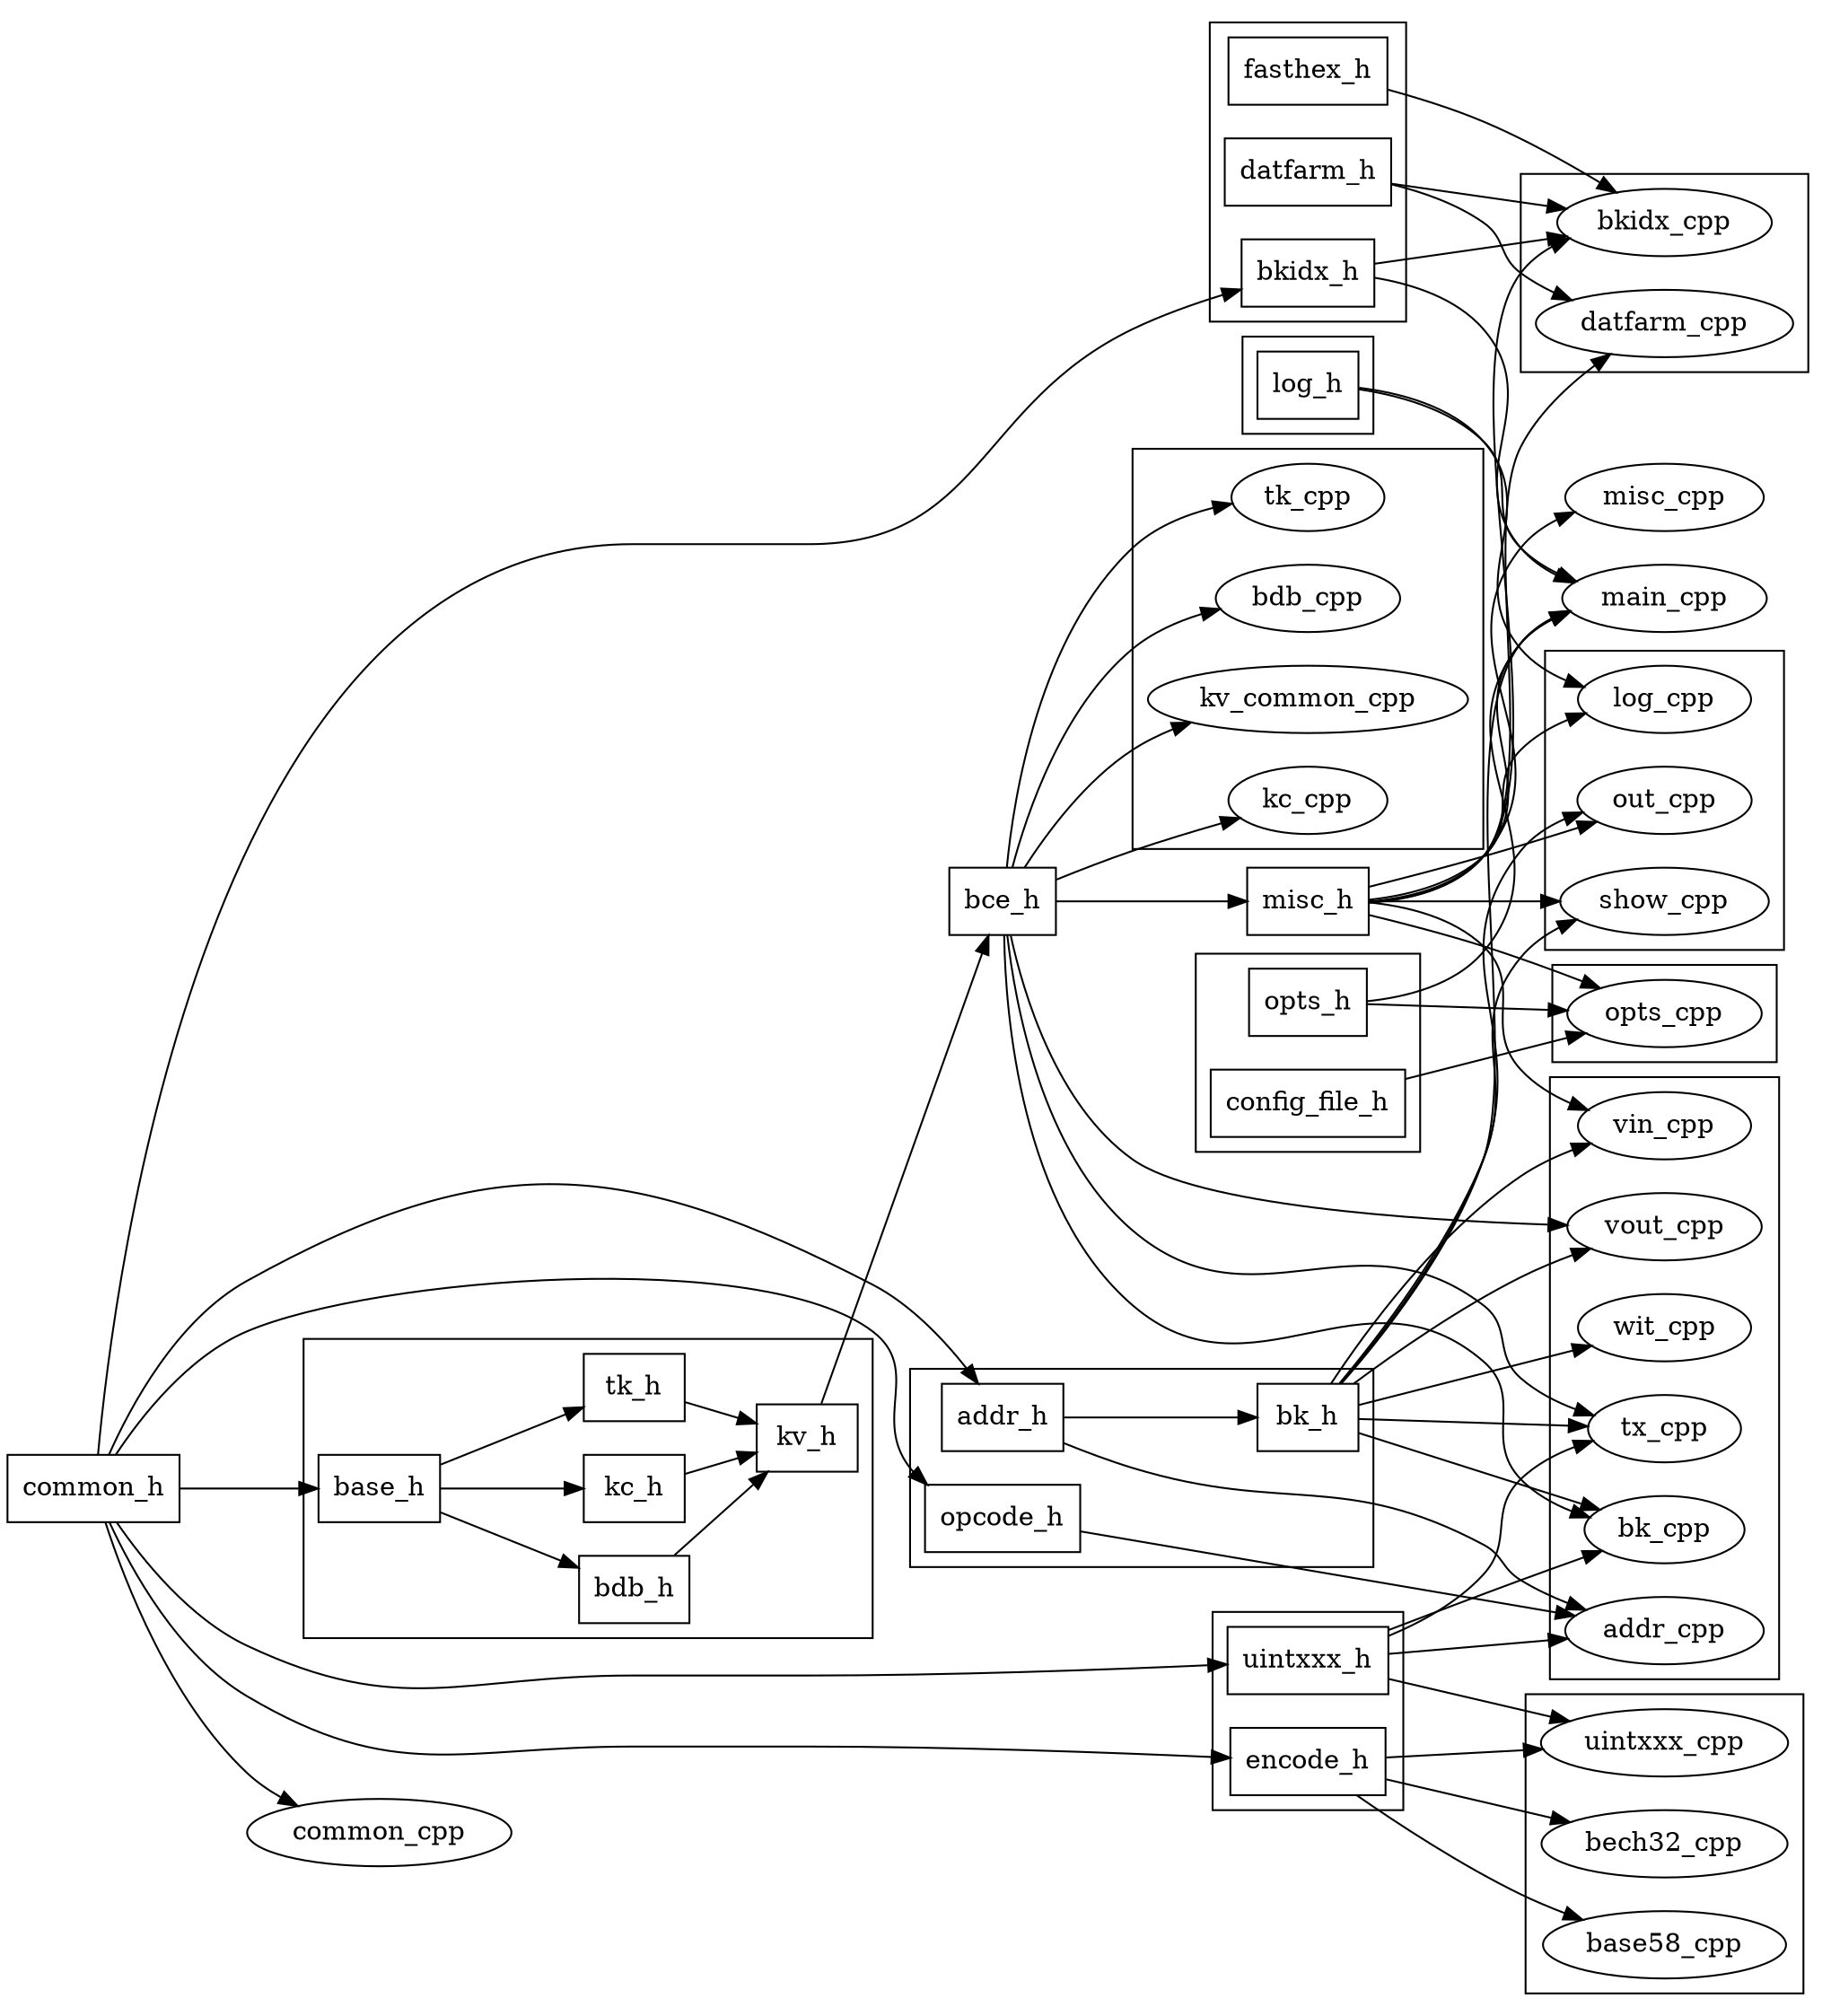 digraph bce2 {
	rankdir = LR;
	node [shape="box"];
	bce_h;
	common_h;
	misc_h;
	subgraph cluster_h_bk {
		addr_h;
		bk_h;
		opcode_h;
	}
	subgraph cluster_h_cfg {
		config_file_h;
		opts_h;
	}
	subgraph cluster_h_crypt {
		encode_h;
		uintxxx_h;
	}
	subgraph cluster_h_kv {
		base_h;
		bdb_h;
		kc_h;
		kv_h;
		tk_h;
	}
	subgraph cluster_h_load {
		bkidx_h;
		datfarm_h;
		fasthex_h;
	}
	subgraph cluster_h_out {
		log_h;
	}
	// .h
	kv_h -> bce_h;
	bce_h -> misc_h;
	common_h -> addr_h -> bk_h;
	common_h -> opcode_h;
	common_h -> encode_h;
	common_h -> uintxxx_h;
	common_h -> base_h;
	base_h -> bdb_h;
	base_h -> kc_h;
	base_h -> tk_h;
	bdb_h -> kv_h;
	kc_h -> kv_h;
	tk_h -> kv_h;
	common_h -> bkidx_h;
	// _cpp
	node [shape="ellipse"];
	common_h -> common_cpp;
	misc_h -> misc_cpp;
	misc_h -> main_cpp;
	opts_h -> main_cpp;
	bkidx_h -> main_cpp;
	bk_h -> main_cpp;
	log_h -> main_cpp;
	subgraph cluster_c_bk {
		addr_cpp;
		bk_cpp;
		tx_cpp;
		vin_cpp;
		vout_cpp;
		wit_cpp;
	}
	subgraph cluster_c_cfg {
		opts_cpp;
	}
	subgraph cluster_c_crypt {
		base58_cpp;
		bech32_cpp;
		uintxxx_cpp;
	}
	subgraph cluster_c_kv {
		bdb_cpp;
		kv_common_cpp;
		kc_cpp;
		tk_cpp;
	}
	subgraph cluster_c_load {
		bkidx_cpp;
		datfarm_cpp;
	}
	subgraph cluster_c_out {
		log_cpp;
		out_cpp;
		show_cpp;
	}
	addr_h -> addr_cpp;
	opcode_h -> addr_cpp;
	uintxxx_h -> addr_cpp;
	bce_h -> bk_cpp;
	uintxxx_h -> bk_cpp;
	bk_h -> bk_cpp;
	bce_h -> tx_cpp;
	uintxxx_h -> tx_cpp;
	bk_h -> tx_cpp;
	misc_h -> vin_cpp;
	bk_h -> vin_cpp;
	bce_h -> vout_cpp;
	bk_h -> vout_cpp;
	bk_h -> wit_cpp;
	misc_h -> opts_cpp;
	opts_h -> opts_cpp;
	config_file_h -> opts_cpp;
	encode_h -> base58_cpp;
	encode_h -> bech32_cpp;
	encode_h -> uintxxx_cpp;
	uintxxx_h -> uintxxx_cpp;
	bce_h -> kv_common_cpp;
	bce_h -> bdb_cpp;
	bce_h -> kc_cpp;
	bce_h -> tk_cpp;
	misc_h -> bkidx_cpp;
	bkidx_h -> bkidx_cpp;
	datfarm_h -> bkidx_cpp;
	fasthex_h -> bkidx_cpp;
	misc_h -> datfarm_cpp;
	datfarm_h -> datfarm_cpp;
	misc_h -> out_cpp;
	bk_h -> out_cpp;
	misc_h -> show_cpp;
	bk_h -> show_cpp;
	misc_h -> log_cpp;
	log_h -> log_cpp;
}
